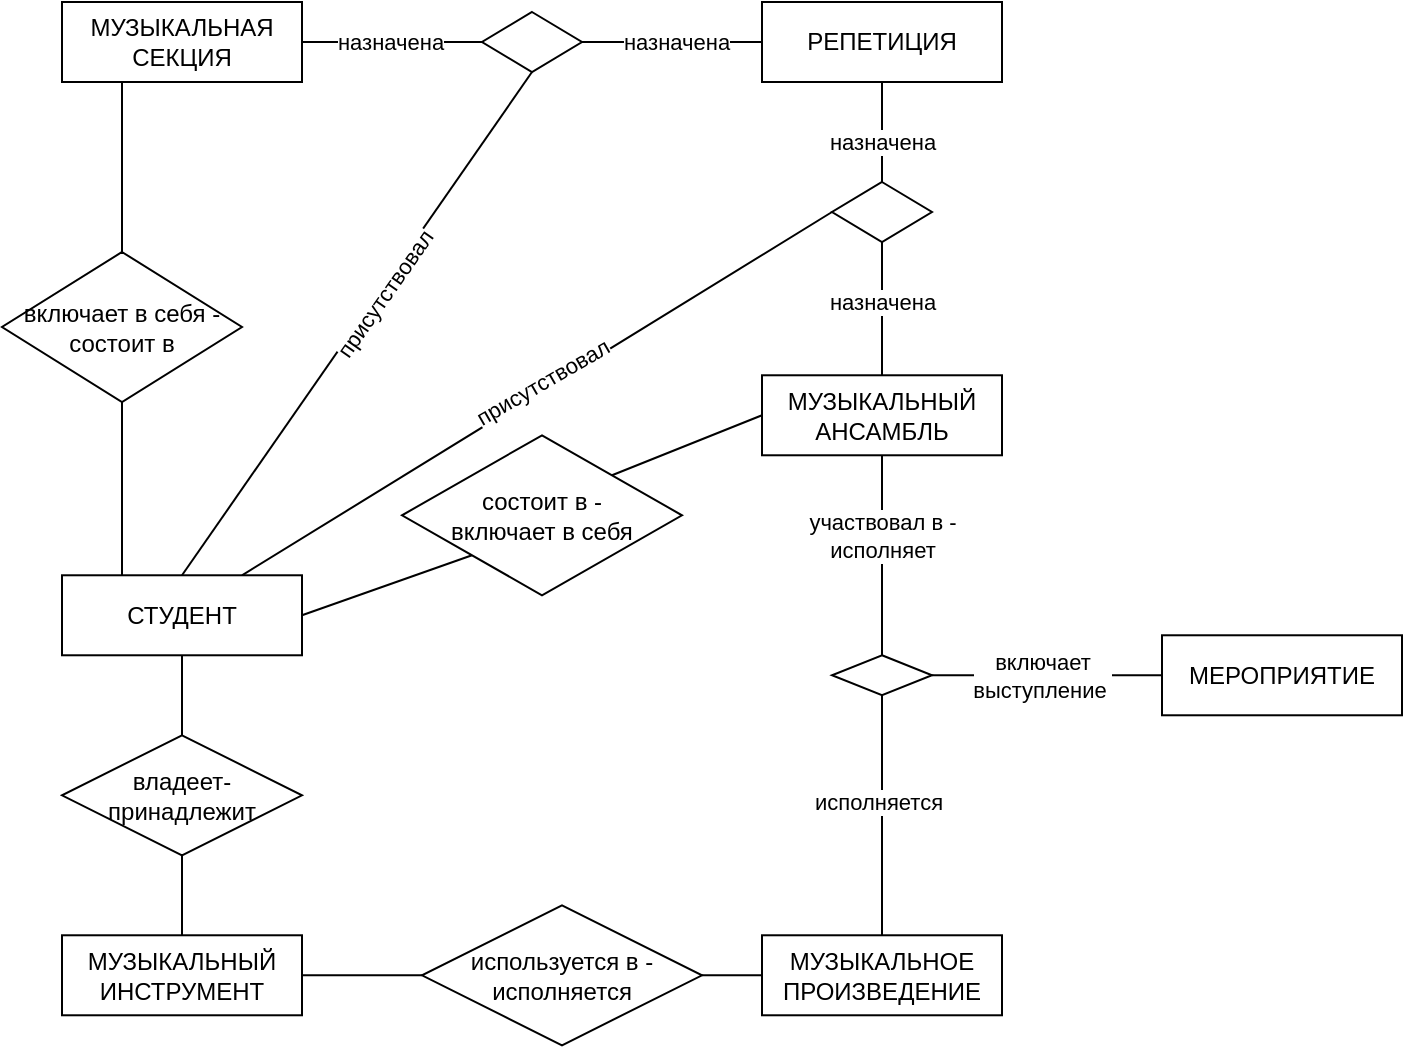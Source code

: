 <mxfile version="21.2.1" type="device">
  <diagram name="Page-1" id="FurXEFMc5LO7f1We3aaT">
    <mxGraphModel dx="956" dy="540" grid="1" gridSize="10" guides="1" tooltips="1" connect="1" arrows="1" fold="1" page="1" pageScale="1" pageWidth="827" pageHeight="1169" math="0" shadow="0">
      <root>
        <mxCell id="0" />
        <mxCell id="1" parent="0" />
        <mxCell id="LmKlMQq1VNfkm3CLKJHI-4" style="edgeStyle=orthogonalEdgeStyle;rounded=0;orthogonalLoop=1;jettySize=auto;html=1;entryX=0.5;entryY=0;entryDx=0;entryDy=0;endArrow=none;endFill=0;" parent="1" source="LmKlMQq1VNfkm3CLKJHI-1" target="LmKlMQq1VNfkm3CLKJHI-2" edge="1">
          <mxGeometry relative="1" as="geometry" />
        </mxCell>
        <mxCell id="LmKlMQq1VNfkm3CLKJHI-8" style="edgeStyle=orthogonalEdgeStyle;rounded=0;orthogonalLoop=1;jettySize=auto;html=1;entryX=0.5;entryY=1;entryDx=0;entryDy=0;endArrow=none;endFill=0;exitX=0.25;exitY=0;exitDx=0;exitDy=0;" parent="1" source="LmKlMQq1VNfkm3CLKJHI-1" target="LmKlMQq1VNfkm3CLKJHI-7" edge="1">
          <mxGeometry relative="1" as="geometry" />
        </mxCell>
        <mxCell id="LmKlMQq1VNfkm3CLKJHI-34" style="rounded=0;orthogonalLoop=1;jettySize=auto;html=1;entryX=0.5;entryY=1;entryDx=0;entryDy=0;exitX=0.5;exitY=0;exitDx=0;exitDy=0;endArrow=none;endFill=0;" parent="1" source="LmKlMQq1VNfkm3CLKJHI-1" target="LmKlMQq1VNfkm3CLKJHI-29" edge="1">
          <mxGeometry relative="1" as="geometry" />
        </mxCell>
        <mxCell id="LmKlMQq1VNfkm3CLKJHI-35" value="присутствовал" style="edgeLabel;html=1;align=center;verticalAlign=middle;resizable=0;points=[];rotation=-55;" parent="LmKlMQq1VNfkm3CLKJHI-34" vertex="1" connectable="0">
          <mxGeometry x="0.147" y="-3" relative="1" as="geometry">
            <mxPoint x="-2" y="2" as="offset" />
          </mxGeometry>
        </mxCell>
        <mxCell id="SQ4q3crc_yIEvydBZAhr-5" style="rounded=0;orthogonalLoop=1;jettySize=auto;html=1;entryX=0;entryY=0.5;entryDx=0;entryDy=0;endArrow=none;endFill=0;exitX=0.75;exitY=0;exitDx=0;exitDy=0;" edge="1" parent="1" source="LmKlMQq1VNfkm3CLKJHI-1" target="SQ4q3crc_yIEvydBZAhr-1">
          <mxGeometry relative="1" as="geometry" />
        </mxCell>
        <mxCell id="LmKlMQq1VNfkm3CLKJHI-1" value="СТУДЕНТ" style="whiteSpace=wrap;html=1;" parent="1" vertex="1">
          <mxGeometry x="50" y="406.64" width="120" height="40" as="geometry" />
        </mxCell>
        <mxCell id="LmKlMQq1VNfkm3CLKJHI-5" style="edgeStyle=orthogonalEdgeStyle;rounded=0;orthogonalLoop=1;jettySize=auto;html=1;entryX=0.5;entryY=0;entryDx=0;entryDy=0;endArrow=none;endFill=0;" parent="1" source="LmKlMQq1VNfkm3CLKJHI-2" target="LmKlMQq1VNfkm3CLKJHI-3" edge="1">
          <mxGeometry relative="1" as="geometry" />
        </mxCell>
        <mxCell id="LmKlMQq1VNfkm3CLKJHI-2" value="владеет-принадлежит" style="rhombus;whiteSpace=wrap;html=1;" parent="1" vertex="1">
          <mxGeometry x="50" y="486.64" width="120" height="60" as="geometry" />
        </mxCell>
        <mxCell id="LmKlMQq1VNfkm3CLKJHI-15" style="edgeStyle=orthogonalEdgeStyle;rounded=0;orthogonalLoop=1;jettySize=auto;html=1;entryX=0;entryY=0.5;entryDx=0;entryDy=0;endArrow=none;endFill=0;" parent="1" source="LmKlMQq1VNfkm3CLKJHI-3" target="LmKlMQq1VNfkm3CLKJHI-14" edge="1">
          <mxGeometry relative="1" as="geometry" />
        </mxCell>
        <mxCell id="LmKlMQq1VNfkm3CLKJHI-3" value="МУЗЫКАЛЬНЫЙ ИНСТРУМЕНТ" style="whiteSpace=wrap;html=1;" parent="1" vertex="1">
          <mxGeometry x="50" y="586.64" width="120" height="40" as="geometry" />
        </mxCell>
        <mxCell id="LmKlMQq1VNfkm3CLKJHI-22" style="edgeStyle=orthogonalEdgeStyle;rounded=0;orthogonalLoop=1;jettySize=auto;html=1;entryX=0.5;entryY=0;entryDx=0;entryDy=0;endArrow=none;endFill=0;" parent="1" source="LmKlMQq1VNfkm3CLKJHI-6" target="LmKlMQq1VNfkm3CLKJHI-21" edge="1">
          <mxGeometry relative="1" as="geometry" />
        </mxCell>
        <mxCell id="LmKlMQq1VNfkm3CLKJHI-25" value="участвовал в -&lt;br&gt;исполняет" style="edgeLabel;html=1;align=center;verticalAlign=middle;resizable=0;points=[];" parent="LmKlMQq1VNfkm3CLKJHI-22" vertex="1" connectable="0">
          <mxGeometry x="-0.237" y="-2" relative="1" as="geometry">
            <mxPoint x="2" y="2" as="offset" />
          </mxGeometry>
        </mxCell>
        <mxCell id="LmKlMQq1VNfkm3CLKJHI-6" value="МУЗЫКАЛЬНЫЙ АНСАМБЛЬ" style="whiteSpace=wrap;html=1;" parent="1" vertex="1">
          <mxGeometry x="400" y="306.64" width="120" height="40" as="geometry" />
        </mxCell>
        <mxCell id="LmKlMQq1VNfkm3CLKJHI-19" style="rounded=0;orthogonalLoop=1;jettySize=auto;html=1;entryX=0;entryY=1;entryDx=0;entryDy=0;endArrow=none;endFill=0;exitX=1;exitY=0.5;exitDx=0;exitDy=0;" parent="1" source="LmKlMQq1VNfkm3CLKJHI-1" target="LmKlMQq1VNfkm3CLKJHI-32" edge="1">
          <mxGeometry relative="1" as="geometry" />
        </mxCell>
        <mxCell id="LmKlMQq1VNfkm3CLKJHI-7" value="включает в себя - &lt;br&gt;состоит в" style="rhombus;whiteSpace=wrap;html=1;" parent="1" vertex="1">
          <mxGeometry x="20" y="245" width="120" height="75" as="geometry" />
        </mxCell>
        <mxCell id="LmKlMQq1VNfkm3CLKJHI-12" style="edgeStyle=orthogonalEdgeStyle;rounded=0;orthogonalLoop=1;jettySize=auto;html=1;entryX=0.5;entryY=0;entryDx=0;entryDy=0;endArrow=none;endFill=0;exitX=0.25;exitY=1;exitDx=0;exitDy=0;" parent="1" source="LmKlMQq1VNfkm3CLKJHI-11" target="LmKlMQq1VNfkm3CLKJHI-7" edge="1">
          <mxGeometry relative="1" as="geometry" />
        </mxCell>
        <mxCell id="LmKlMQq1VNfkm3CLKJHI-30" style="edgeStyle=orthogonalEdgeStyle;rounded=0;orthogonalLoop=1;jettySize=auto;html=1;entryX=0;entryY=0.5;entryDx=0;entryDy=0;endArrow=none;endFill=0;" parent="1" source="LmKlMQq1VNfkm3CLKJHI-11" target="LmKlMQq1VNfkm3CLKJHI-29" edge="1">
          <mxGeometry relative="1" as="geometry" />
        </mxCell>
        <mxCell id="LmKlMQq1VNfkm3CLKJHI-37" value="назначена" style="edgeLabel;html=1;align=center;verticalAlign=middle;resizable=0;points=[];" parent="LmKlMQq1VNfkm3CLKJHI-30" vertex="1" connectable="0">
          <mxGeometry x="-0.292" y="-3" relative="1" as="geometry">
            <mxPoint x="12" y="-3" as="offset" />
          </mxGeometry>
        </mxCell>
        <mxCell id="LmKlMQq1VNfkm3CLKJHI-11" value="МУЗЫКАЛЬНАЯ СЕКЦИЯ" style="whiteSpace=wrap;html=1;" parent="1" vertex="1">
          <mxGeometry x="50" y="120" width="120" height="40" as="geometry" />
        </mxCell>
        <mxCell id="LmKlMQq1VNfkm3CLKJHI-13" value="МУЗЫКАЛЬНОЕ ПРОИЗВЕДЕНИЕ" style="whiteSpace=wrap;html=1;" parent="1" vertex="1">
          <mxGeometry x="400" y="586.64" width="120" height="40" as="geometry" />
        </mxCell>
        <mxCell id="LmKlMQq1VNfkm3CLKJHI-16" style="edgeStyle=orthogonalEdgeStyle;rounded=0;orthogonalLoop=1;jettySize=auto;html=1;entryX=0;entryY=0.5;entryDx=0;entryDy=0;endArrow=none;endFill=0;" parent="1" source="LmKlMQq1VNfkm3CLKJHI-14" target="LmKlMQq1VNfkm3CLKJHI-13" edge="1">
          <mxGeometry relative="1" as="geometry" />
        </mxCell>
        <mxCell id="LmKlMQq1VNfkm3CLKJHI-14" value="используется в - &lt;br&gt;исполняется" style="rhombus;whiteSpace=wrap;html=1;" parent="1" vertex="1">
          <mxGeometry x="230" y="571.64" width="140" height="70" as="geometry" />
        </mxCell>
        <mxCell id="LmKlMQq1VNfkm3CLKJHI-20" value="МЕРОПРИЯТИЕ" style="whiteSpace=wrap;html=1;" parent="1" vertex="1">
          <mxGeometry x="600" y="436.64" width="120" height="40" as="geometry" />
        </mxCell>
        <mxCell id="LmKlMQq1VNfkm3CLKJHI-23" style="edgeStyle=orthogonalEdgeStyle;rounded=0;orthogonalLoop=1;jettySize=auto;html=1;entryX=0;entryY=0.5;entryDx=0;entryDy=0;endArrow=none;endFill=0;" parent="1" source="LmKlMQq1VNfkm3CLKJHI-21" target="LmKlMQq1VNfkm3CLKJHI-20" edge="1">
          <mxGeometry relative="1" as="geometry" />
        </mxCell>
        <mxCell id="LmKlMQq1VNfkm3CLKJHI-26" value="включает &lt;br&gt;выступление&amp;nbsp;" style="edgeLabel;html=1;align=center;verticalAlign=middle;resizable=0;points=[];" parent="LmKlMQq1VNfkm3CLKJHI-23" vertex="1" connectable="0">
          <mxGeometry x="-0.217" y="-2" relative="1" as="geometry">
            <mxPoint x="10" y="-2" as="offset" />
          </mxGeometry>
        </mxCell>
        <mxCell id="LmKlMQq1VNfkm3CLKJHI-24" style="edgeStyle=orthogonalEdgeStyle;rounded=0;orthogonalLoop=1;jettySize=auto;html=1;entryX=0.5;entryY=0;entryDx=0;entryDy=0;endArrow=none;endFill=0;" parent="1" source="LmKlMQq1VNfkm3CLKJHI-21" target="LmKlMQq1VNfkm3CLKJHI-13" edge="1">
          <mxGeometry relative="1" as="geometry" />
        </mxCell>
        <mxCell id="LmKlMQq1VNfkm3CLKJHI-27" value="исполняется" style="edgeLabel;html=1;align=center;verticalAlign=middle;resizable=0;points=[];" parent="LmKlMQq1VNfkm3CLKJHI-24" vertex="1" connectable="0">
          <mxGeometry x="-0.117" y="-2" relative="1" as="geometry">
            <mxPoint as="offset" />
          </mxGeometry>
        </mxCell>
        <mxCell id="LmKlMQq1VNfkm3CLKJHI-21" value="" style="rhombus;whiteSpace=wrap;html=1;" parent="1" vertex="1">
          <mxGeometry x="435" y="446.64" width="50" height="20" as="geometry" />
        </mxCell>
        <mxCell id="LmKlMQq1VNfkm3CLKJHI-28" value="РЕПЕТИЦИЯ" style="whiteSpace=wrap;html=1;" parent="1" vertex="1">
          <mxGeometry x="400" y="120" width="120" height="40" as="geometry" />
        </mxCell>
        <mxCell id="LmKlMQq1VNfkm3CLKJHI-31" style="edgeStyle=orthogonalEdgeStyle;rounded=0;orthogonalLoop=1;jettySize=auto;html=1;entryX=0;entryY=0.5;entryDx=0;entryDy=0;endArrow=none;endFill=0;" parent="1" source="LmKlMQq1VNfkm3CLKJHI-29" target="LmKlMQq1VNfkm3CLKJHI-28" edge="1">
          <mxGeometry relative="1" as="geometry" />
        </mxCell>
        <mxCell id="LmKlMQq1VNfkm3CLKJHI-36" value="назначена" style="edgeLabel;html=1;align=center;verticalAlign=middle;resizable=0;points=[];" parent="LmKlMQq1VNfkm3CLKJHI-31" vertex="1" connectable="0">
          <mxGeometry x="-0.233" y="3" relative="1" as="geometry">
            <mxPoint x="12" y="3" as="offset" />
          </mxGeometry>
        </mxCell>
        <mxCell id="LmKlMQq1VNfkm3CLKJHI-29" value="" style="rhombus;whiteSpace=wrap;html=1;" parent="1" vertex="1">
          <mxGeometry x="260" y="125" width="50" height="30" as="geometry" />
        </mxCell>
        <mxCell id="LmKlMQq1VNfkm3CLKJHI-33" style="rounded=0;orthogonalLoop=1;jettySize=auto;html=1;exitX=1;exitY=0;exitDx=0;exitDy=0;entryX=0;entryY=0.5;entryDx=0;entryDy=0;endArrow=none;endFill=0;" parent="1" source="LmKlMQq1VNfkm3CLKJHI-32" target="LmKlMQq1VNfkm3CLKJHI-6" edge="1">
          <mxGeometry relative="1" as="geometry" />
        </mxCell>
        <mxCell id="LmKlMQq1VNfkm3CLKJHI-32" value="состоит в - &lt;br&gt;включает в себя" style="rhombus;whiteSpace=wrap;html=1;" parent="1" vertex="1">
          <mxGeometry x="220" y="336.64" width="140" height="80" as="geometry" />
        </mxCell>
        <mxCell id="SQ4q3crc_yIEvydBZAhr-4" style="edgeStyle=orthogonalEdgeStyle;rounded=0;orthogonalLoop=1;jettySize=auto;html=1;entryX=0.5;entryY=0;entryDx=0;entryDy=0;endArrow=none;endFill=0;" edge="1" parent="1" source="SQ4q3crc_yIEvydBZAhr-1" target="LmKlMQq1VNfkm3CLKJHI-6">
          <mxGeometry relative="1" as="geometry" />
        </mxCell>
        <mxCell id="SQ4q3crc_yIEvydBZAhr-1" value="" style="rhombus;whiteSpace=wrap;html=1;" vertex="1" parent="1">
          <mxGeometry x="435" y="210" width="50" height="30" as="geometry" />
        </mxCell>
        <mxCell id="SQ4q3crc_yIEvydBZAhr-2" style="edgeStyle=orthogonalEdgeStyle;rounded=0;orthogonalLoop=1;jettySize=auto;html=1;entryX=0.5;entryY=1;entryDx=0;entryDy=0;endArrow=none;endFill=0;exitX=0.5;exitY=0;exitDx=0;exitDy=0;" edge="1" parent="1" source="SQ4q3crc_yIEvydBZAhr-1" target="LmKlMQq1VNfkm3CLKJHI-28">
          <mxGeometry relative="1" as="geometry">
            <mxPoint x="350" y="230" as="sourcePoint" />
            <mxPoint x="440" y="230" as="targetPoint" />
          </mxGeometry>
        </mxCell>
        <mxCell id="SQ4q3crc_yIEvydBZAhr-3" value="назначена" style="edgeLabel;html=1;align=center;verticalAlign=middle;resizable=0;points=[];" vertex="1" connectable="0" parent="SQ4q3crc_yIEvydBZAhr-2">
          <mxGeometry x="-0.233" y="3" relative="1" as="geometry">
            <mxPoint x="3" y="-1" as="offset" />
          </mxGeometry>
        </mxCell>
        <mxCell id="SQ4q3crc_yIEvydBZAhr-6" value="назначена" style="edgeLabel;html=1;align=center;verticalAlign=middle;resizable=0;points=[];" vertex="1" connectable="0" parent="1">
          <mxGeometry x="460" y="270.0" as="geometry" />
        </mxCell>
        <mxCell id="SQ4q3crc_yIEvydBZAhr-7" value="присутствовал" style="edgeLabel;html=1;align=center;verticalAlign=middle;resizable=0;points=[];rotation=-30;" vertex="1" connectable="0" parent="1">
          <mxGeometry x="289.997" y="310.004" as="geometry" />
        </mxCell>
      </root>
    </mxGraphModel>
  </diagram>
</mxfile>
